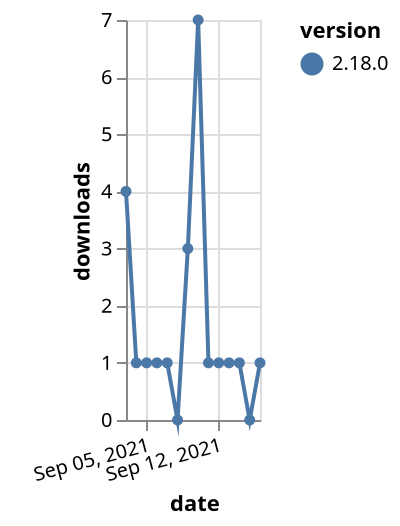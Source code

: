{"$schema": "https://vega.github.io/schema/vega-lite/v5.json", "description": "A simple bar chart with embedded data.", "data": {"values": [{"date": "2021-09-03", "total": 600, "delta": 4, "version": "2.18.0"}, {"date": "2021-09-04", "total": 601, "delta": 1, "version": "2.18.0"}, {"date": "2021-09-05", "total": 602, "delta": 1, "version": "2.18.0"}, {"date": "2021-09-06", "total": 603, "delta": 1, "version": "2.18.0"}, {"date": "2021-09-07", "total": 604, "delta": 1, "version": "2.18.0"}, {"date": "2021-09-08", "total": 604, "delta": 0, "version": "2.18.0"}, {"date": "2021-09-09", "total": 607, "delta": 3, "version": "2.18.0"}, {"date": "2021-09-10", "total": 614, "delta": 7, "version": "2.18.0"}, {"date": "2021-09-11", "total": 615, "delta": 1, "version": "2.18.0"}, {"date": "2021-09-12", "total": 616, "delta": 1, "version": "2.18.0"}, {"date": "2021-09-13", "total": 617, "delta": 1, "version": "2.18.0"}, {"date": "2021-09-14", "total": 618, "delta": 1, "version": "2.18.0"}, {"date": "2021-09-15", "total": 618, "delta": 0, "version": "2.18.0"}, {"date": "2021-09-16", "total": 619, "delta": 1, "version": "2.18.0"}]}, "width": "container", "mark": {"type": "line", "point": {"filled": true}}, "encoding": {"x": {"field": "date", "type": "temporal", "timeUnit": "yearmonthdate", "title": "date", "axis": {"labelAngle": -15}}, "y": {"field": "delta", "type": "quantitative", "title": "downloads"}, "color": {"field": "version", "type": "nominal"}, "tooltip": {"field": "delta"}}}